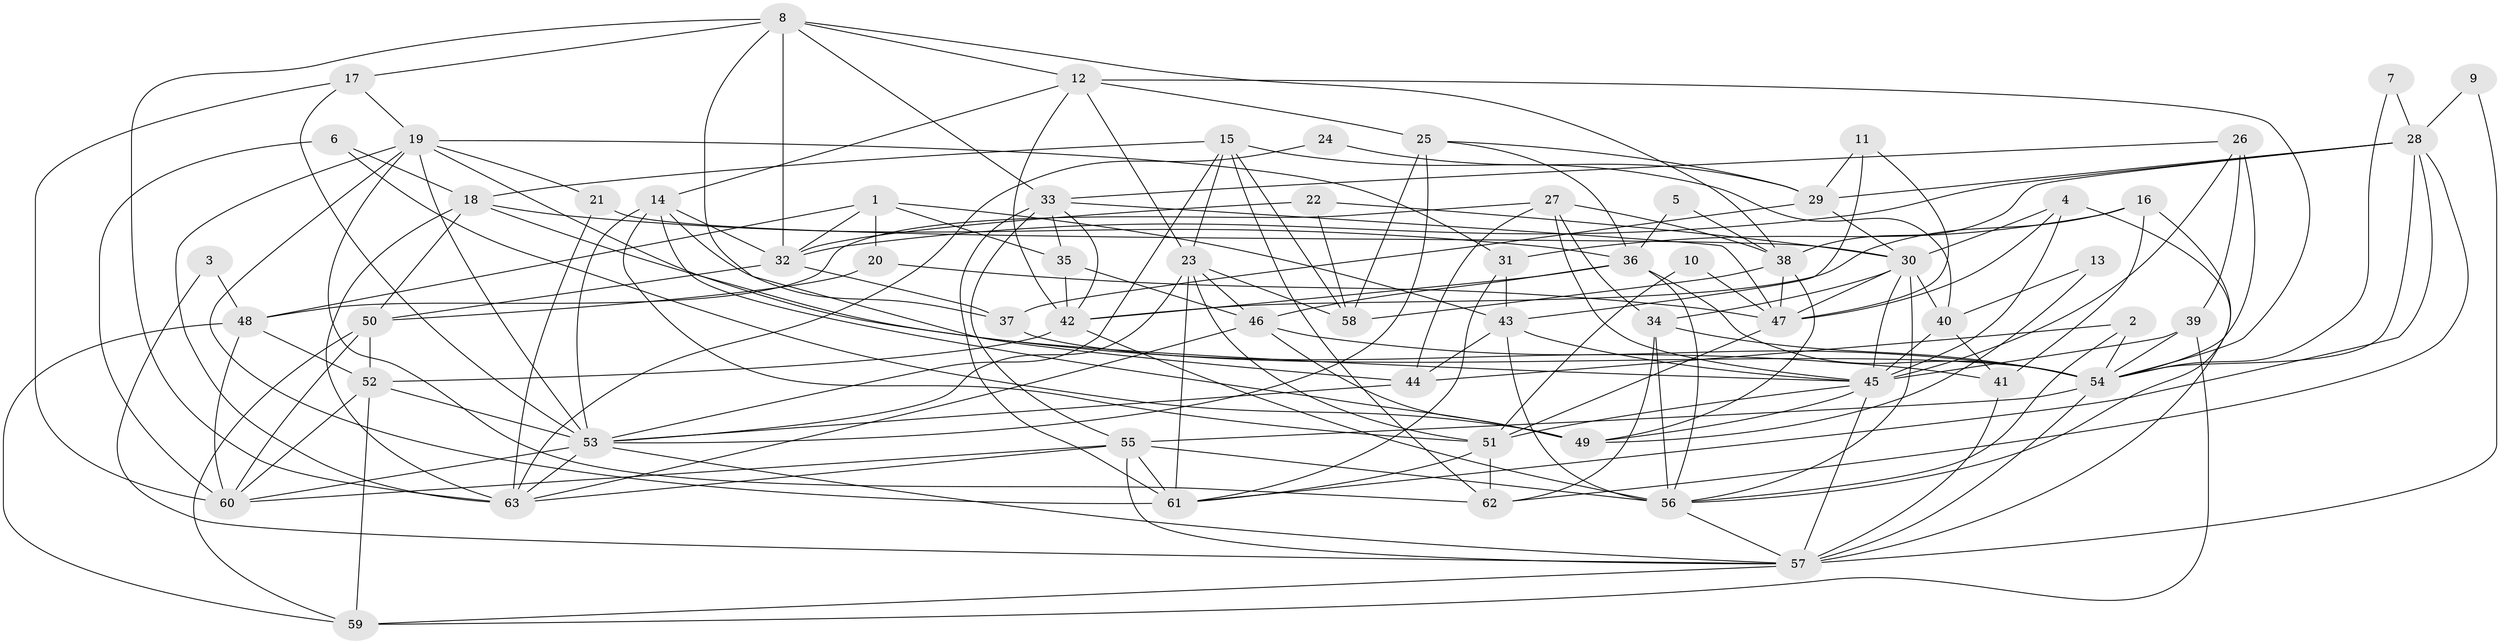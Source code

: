 // original degree distribution, {2: 0.128, 4: 0.296, 6: 0.08, 3: 0.248, 5: 0.2, 7: 0.048}
// Generated by graph-tools (version 1.1) at 2025/50/03/09/25 03:50:10]
// undirected, 63 vertices, 175 edges
graph export_dot {
graph [start="1"]
  node [color=gray90,style=filled];
  1;
  2;
  3;
  4;
  5;
  6;
  7;
  8;
  9;
  10;
  11;
  12;
  13;
  14;
  15;
  16;
  17;
  18;
  19;
  20;
  21;
  22;
  23;
  24;
  25;
  26;
  27;
  28;
  29;
  30;
  31;
  32;
  33;
  34;
  35;
  36;
  37;
  38;
  39;
  40;
  41;
  42;
  43;
  44;
  45;
  46;
  47;
  48;
  49;
  50;
  51;
  52;
  53;
  54;
  55;
  56;
  57;
  58;
  59;
  60;
  61;
  62;
  63;
  1 -- 20 [weight=1.0];
  1 -- 32 [weight=1.0];
  1 -- 35 [weight=1.0];
  1 -- 43 [weight=1.0];
  1 -- 48 [weight=1.0];
  2 -- 44 [weight=1.0];
  2 -- 54 [weight=1.0];
  2 -- 56 [weight=1.0];
  3 -- 48 [weight=1.0];
  3 -- 57 [weight=1.0];
  4 -- 30 [weight=1.0];
  4 -- 45 [weight=1.0];
  4 -- 47 [weight=1.0];
  4 -- 57 [weight=1.0];
  5 -- 36 [weight=1.0];
  5 -- 38 [weight=1.0];
  6 -- 18 [weight=1.0];
  6 -- 49 [weight=1.0];
  6 -- 60 [weight=1.0];
  7 -- 28 [weight=1.0];
  7 -- 54 [weight=1.0];
  8 -- 12 [weight=1.0];
  8 -- 17 [weight=1.0];
  8 -- 32 [weight=1.0];
  8 -- 33 [weight=1.0];
  8 -- 38 [weight=1.0];
  8 -- 44 [weight=1.0];
  8 -- 63 [weight=1.0];
  9 -- 28 [weight=1.0];
  9 -- 57 [weight=1.0];
  10 -- 47 [weight=1.0];
  10 -- 51 [weight=1.0];
  11 -- 29 [weight=1.0];
  11 -- 43 [weight=1.0];
  11 -- 47 [weight=1.0];
  12 -- 14 [weight=1.0];
  12 -- 23 [weight=1.0];
  12 -- 25 [weight=1.0];
  12 -- 42 [weight=1.0];
  12 -- 54 [weight=1.0];
  13 -- 40 [weight=1.0];
  13 -- 49 [weight=1.0];
  14 -- 32 [weight=1.0];
  14 -- 37 [weight=1.0];
  14 -- 49 [weight=2.0];
  14 -- 51 [weight=1.0];
  14 -- 53 [weight=1.0];
  15 -- 18 [weight=1.0];
  15 -- 23 [weight=1.0];
  15 -- 40 [weight=1.0];
  15 -- 53 [weight=1.0];
  15 -- 58 [weight=1.0];
  15 -- 62 [weight=1.0];
  16 -- 31 [weight=1.0];
  16 -- 41 [weight=1.0];
  16 -- 42 [weight=1.0];
  16 -- 56 [weight=1.0];
  17 -- 19 [weight=1.0];
  17 -- 53 [weight=1.0];
  17 -- 60 [weight=1.0];
  18 -- 36 [weight=1.0];
  18 -- 41 [weight=1.0];
  18 -- 50 [weight=1.0];
  18 -- 63 [weight=1.0];
  19 -- 21 [weight=1.0];
  19 -- 31 [weight=1.0];
  19 -- 45 [weight=1.0];
  19 -- 53 [weight=2.0];
  19 -- 61 [weight=1.0];
  19 -- 62 [weight=1.0];
  19 -- 63 [weight=1.0];
  20 -- 47 [weight=1.0];
  20 -- 50 [weight=1.0];
  21 -- 30 [weight=1.0];
  21 -- 63 [weight=1.0];
  22 -- 30 [weight=1.0];
  22 -- 32 [weight=1.0];
  22 -- 58 [weight=1.0];
  23 -- 46 [weight=1.0];
  23 -- 51 [weight=1.0];
  23 -- 53 [weight=1.0];
  23 -- 58 [weight=1.0];
  23 -- 61 [weight=1.0];
  24 -- 29 [weight=1.0];
  24 -- 63 [weight=1.0];
  25 -- 29 [weight=1.0];
  25 -- 36 [weight=1.0];
  25 -- 53 [weight=1.0];
  25 -- 58 [weight=1.0];
  26 -- 33 [weight=1.0];
  26 -- 39 [weight=1.0];
  26 -- 45 [weight=1.0];
  26 -- 54 [weight=1.0];
  27 -- 34 [weight=1.0];
  27 -- 38 [weight=1.0];
  27 -- 44 [weight=1.0];
  27 -- 45 [weight=1.0];
  27 -- 48 [weight=1.0];
  28 -- 29 [weight=1.0];
  28 -- 32 [weight=1.0];
  28 -- 38 [weight=1.0];
  28 -- 54 [weight=1.0];
  28 -- 61 [weight=1.0];
  28 -- 62 [weight=1.0];
  29 -- 30 [weight=1.0];
  29 -- 37 [weight=1.0];
  30 -- 34 [weight=1.0];
  30 -- 40 [weight=1.0];
  30 -- 45 [weight=1.0];
  30 -- 47 [weight=1.0];
  30 -- 56 [weight=1.0];
  31 -- 43 [weight=1.0];
  31 -- 61 [weight=1.0];
  32 -- 37 [weight=1.0];
  32 -- 50 [weight=1.0];
  33 -- 35 [weight=1.0];
  33 -- 42 [weight=1.0];
  33 -- 47 [weight=1.0];
  33 -- 55 [weight=1.0];
  33 -- 61 [weight=2.0];
  34 -- 54 [weight=1.0];
  34 -- 56 [weight=1.0];
  34 -- 62 [weight=1.0];
  35 -- 42 [weight=1.0];
  35 -- 46 [weight=1.0];
  36 -- 42 [weight=1.0];
  36 -- 46 [weight=1.0];
  36 -- 54 [weight=1.0];
  36 -- 56 [weight=1.0];
  37 -- 54 [weight=1.0];
  38 -- 47 [weight=1.0];
  38 -- 49 [weight=1.0];
  38 -- 58 [weight=1.0];
  39 -- 45 [weight=1.0];
  39 -- 54 [weight=1.0];
  39 -- 59 [weight=1.0];
  40 -- 41 [weight=1.0];
  40 -- 45 [weight=1.0];
  41 -- 57 [weight=1.0];
  42 -- 52 [weight=1.0];
  42 -- 56 [weight=1.0];
  43 -- 44 [weight=1.0];
  43 -- 45 [weight=1.0];
  43 -- 56 [weight=2.0];
  44 -- 53 [weight=1.0];
  45 -- 49 [weight=1.0];
  45 -- 51 [weight=1.0];
  45 -- 57 [weight=1.0];
  46 -- 49 [weight=1.0];
  46 -- 54 [weight=1.0];
  46 -- 63 [weight=1.0];
  47 -- 51 [weight=1.0];
  48 -- 52 [weight=1.0];
  48 -- 59 [weight=1.0];
  48 -- 60 [weight=1.0];
  50 -- 52 [weight=1.0];
  50 -- 59 [weight=1.0];
  50 -- 60 [weight=1.0];
  51 -- 61 [weight=1.0];
  51 -- 62 [weight=1.0];
  52 -- 53 [weight=2.0];
  52 -- 59 [weight=2.0];
  52 -- 60 [weight=1.0];
  53 -- 57 [weight=1.0];
  53 -- 60 [weight=1.0];
  53 -- 63 [weight=1.0];
  54 -- 55 [weight=1.0];
  54 -- 57 [weight=1.0];
  55 -- 56 [weight=2.0];
  55 -- 57 [weight=1.0];
  55 -- 60 [weight=1.0];
  55 -- 61 [weight=1.0];
  55 -- 63 [weight=1.0];
  56 -- 57 [weight=1.0];
  57 -- 59 [weight=1.0];
}
